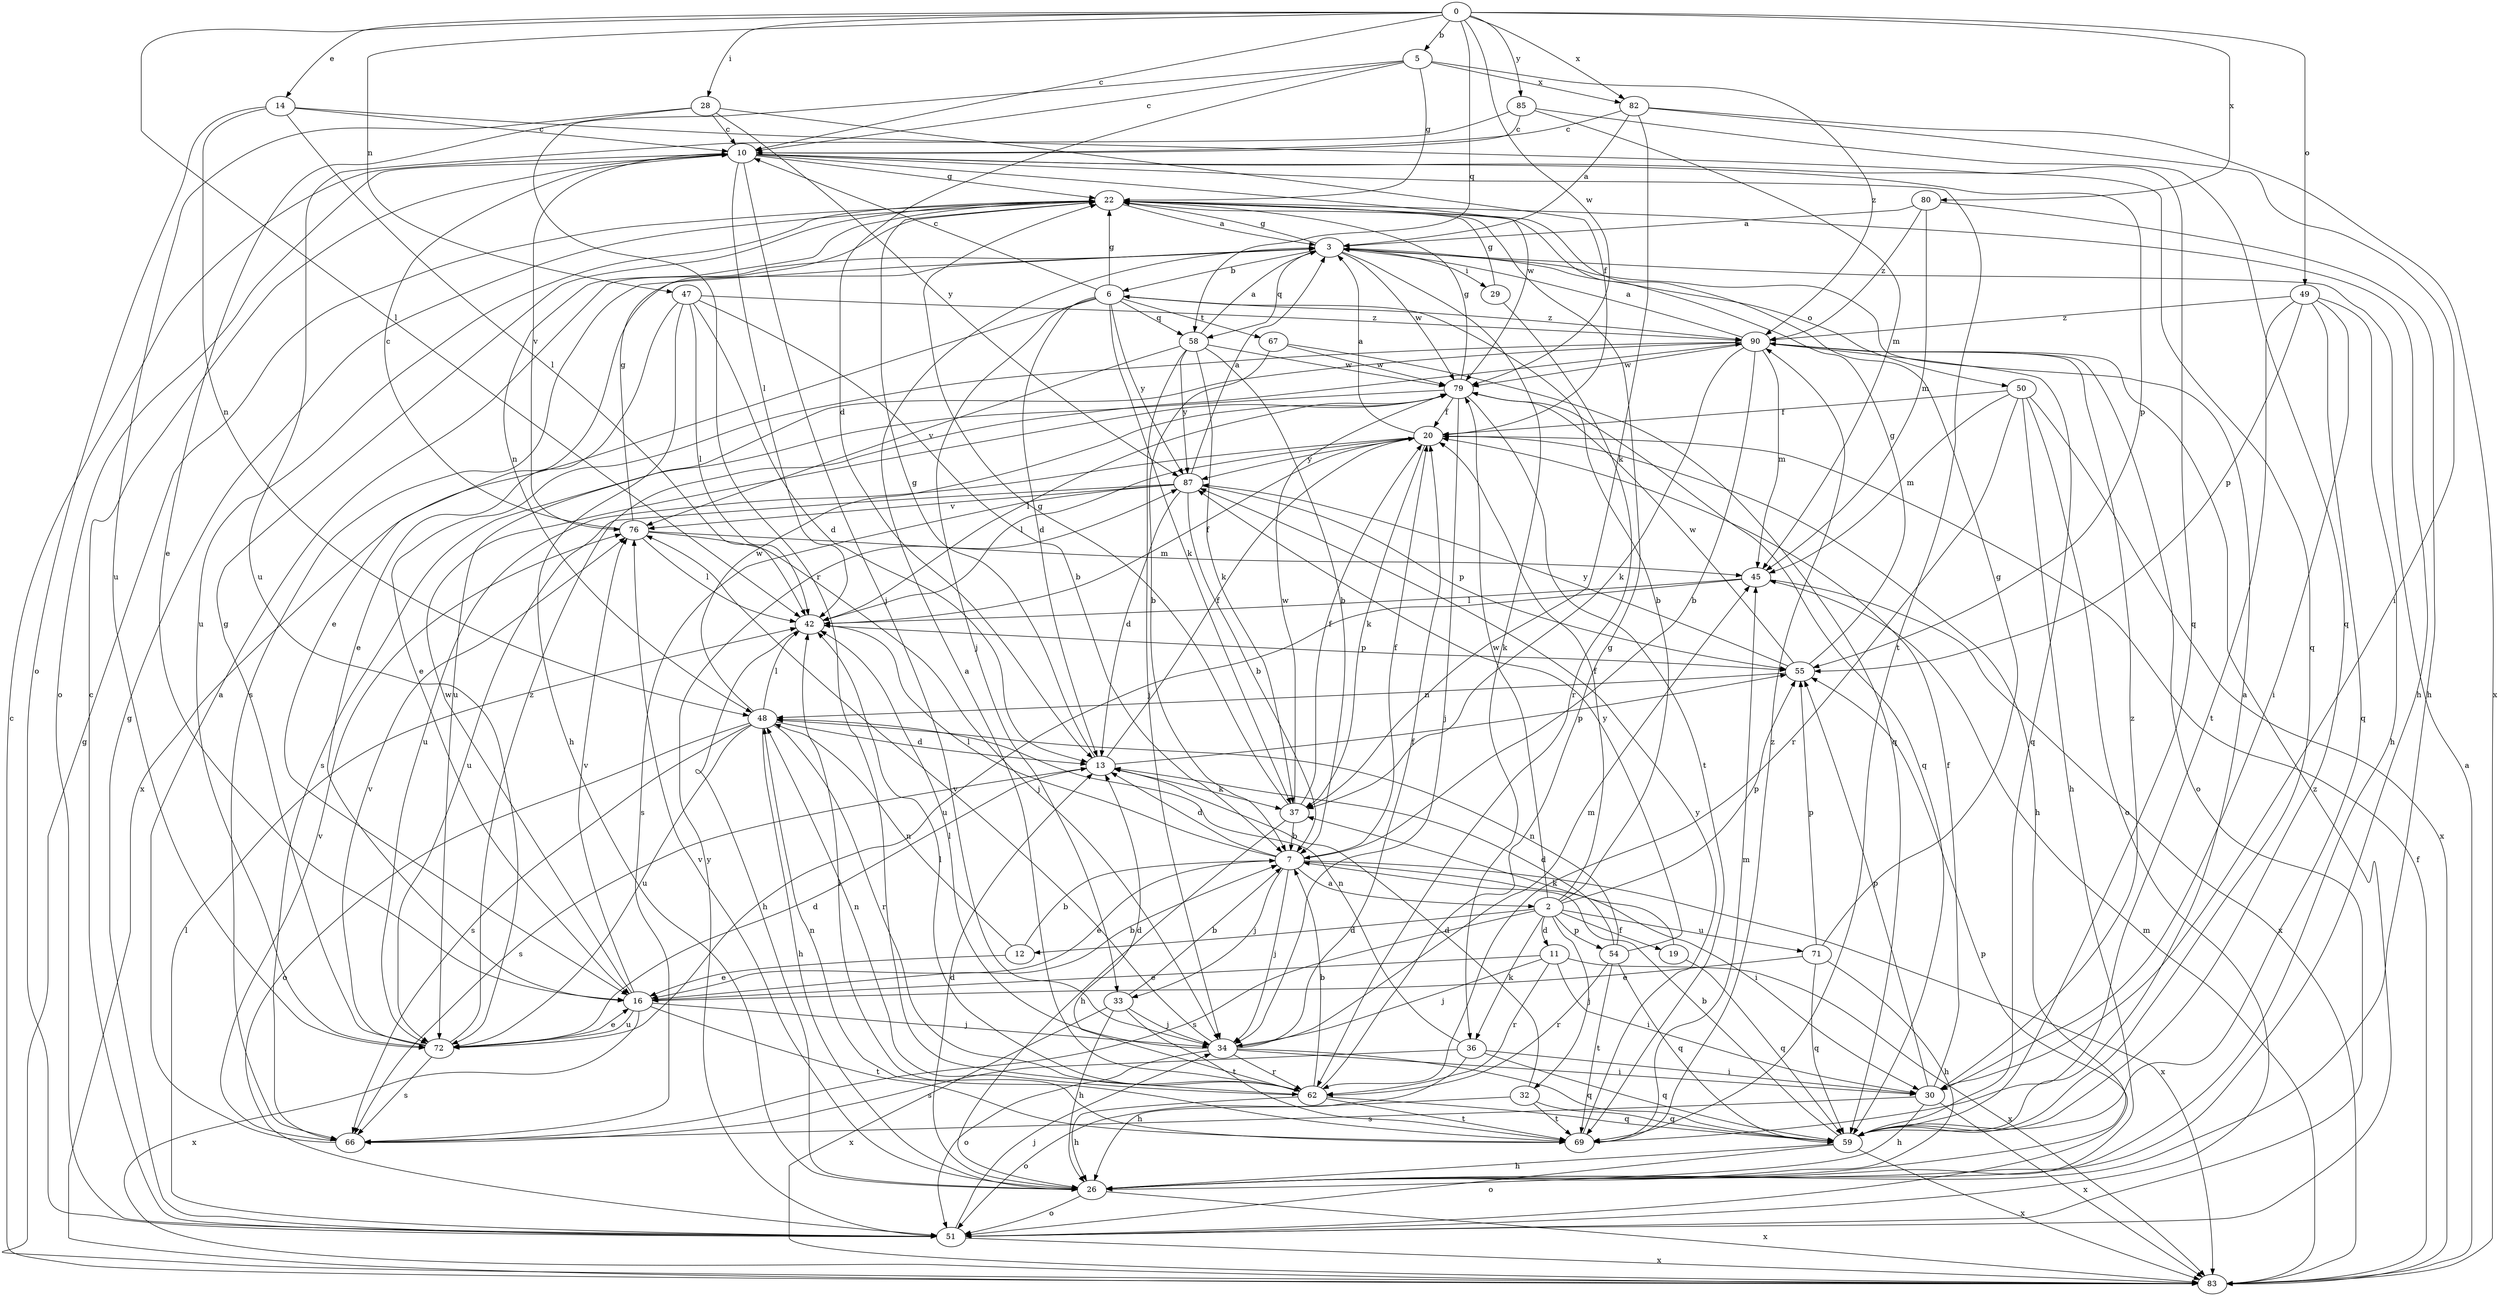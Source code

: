 strict digraph  {
0;
2;
3;
5;
6;
7;
10;
11;
12;
13;
14;
16;
19;
20;
22;
26;
28;
29;
30;
32;
33;
34;
36;
37;
42;
45;
47;
48;
49;
50;
51;
54;
55;
58;
59;
62;
66;
67;
69;
71;
72;
76;
79;
80;
82;
83;
85;
87;
90;
0 -> 5  [label=b];
0 -> 10  [label=c];
0 -> 14  [label=e];
0 -> 28  [label=i];
0 -> 42  [label=l];
0 -> 47  [label=n];
0 -> 49  [label=o];
0 -> 58  [label=q];
0 -> 79  [label=w];
0 -> 80  [label=x];
0 -> 82  [label=x];
0 -> 85  [label=y];
2 -> 6  [label=b];
2 -> 11  [label=d];
2 -> 12  [label=d];
2 -> 19  [label=f];
2 -> 20  [label=f];
2 -> 32  [label=j];
2 -> 36  [label=k];
2 -> 54  [label=p];
2 -> 55  [label=p];
2 -> 66  [label=s];
2 -> 71  [label=u];
2 -> 79  [label=w];
3 -> 6  [label=b];
3 -> 16  [label=e];
3 -> 22  [label=g];
3 -> 29  [label=i];
3 -> 36  [label=k];
3 -> 50  [label=o];
3 -> 58  [label=q];
3 -> 66  [label=s];
3 -> 79  [label=w];
5 -> 10  [label=c];
5 -> 13  [label=d];
5 -> 22  [label=g];
5 -> 62  [label=r];
5 -> 82  [label=x];
5 -> 90  [label=z];
6 -> 10  [label=c];
6 -> 13  [label=d];
6 -> 22  [label=g];
6 -> 33  [label=j];
6 -> 37  [label=k];
6 -> 58  [label=q];
6 -> 67  [label=t];
6 -> 83  [label=x];
6 -> 87  [label=y];
6 -> 90  [label=z];
7 -> 2  [label=a];
7 -> 13  [label=d];
7 -> 16  [label=e];
7 -> 20  [label=f];
7 -> 30  [label=i];
7 -> 33  [label=j];
7 -> 34  [label=j];
7 -> 42  [label=l];
7 -> 83  [label=x];
10 -> 22  [label=g];
10 -> 34  [label=j];
10 -> 42  [label=l];
10 -> 51  [label=o];
10 -> 55  [label=p];
10 -> 59  [label=q];
10 -> 69  [label=t];
10 -> 76  [label=v];
10 -> 79  [label=w];
11 -> 16  [label=e];
11 -> 30  [label=i];
11 -> 34  [label=j];
11 -> 62  [label=r];
11 -> 83  [label=x];
12 -> 7  [label=b];
12 -> 16  [label=e];
12 -> 48  [label=n];
13 -> 20  [label=f];
13 -> 22  [label=g];
13 -> 37  [label=k];
13 -> 55  [label=p];
13 -> 66  [label=s];
14 -> 10  [label=c];
14 -> 42  [label=l];
14 -> 48  [label=n];
14 -> 51  [label=o];
14 -> 59  [label=q];
16 -> 7  [label=b];
16 -> 34  [label=j];
16 -> 69  [label=t];
16 -> 72  [label=u];
16 -> 76  [label=v];
16 -> 79  [label=w];
16 -> 83  [label=x];
19 -> 37  [label=k];
19 -> 59  [label=q];
20 -> 3  [label=a];
20 -> 26  [label=h];
20 -> 37  [label=k];
20 -> 42  [label=l];
20 -> 72  [label=u];
20 -> 87  [label=y];
22 -> 3  [label=a];
22 -> 26  [label=h];
22 -> 48  [label=n];
22 -> 72  [label=u];
26 -> 13  [label=d];
26 -> 51  [label=o];
26 -> 76  [label=v];
26 -> 83  [label=x];
28 -> 10  [label=c];
28 -> 16  [label=e];
28 -> 20  [label=f];
28 -> 72  [label=u];
28 -> 87  [label=y];
29 -> 22  [label=g];
29 -> 62  [label=r];
30 -> 20  [label=f];
30 -> 26  [label=h];
30 -> 55  [label=p];
30 -> 66  [label=s];
30 -> 83  [label=x];
30 -> 90  [label=z];
32 -> 13  [label=d];
32 -> 51  [label=o];
32 -> 59  [label=q];
32 -> 69  [label=t];
33 -> 7  [label=b];
33 -> 26  [label=h];
33 -> 34  [label=j];
33 -> 69  [label=t];
33 -> 83  [label=x];
34 -> 20  [label=f];
34 -> 30  [label=i];
34 -> 42  [label=l];
34 -> 45  [label=m];
34 -> 51  [label=o];
34 -> 59  [label=q];
34 -> 62  [label=r];
34 -> 76  [label=v];
36 -> 26  [label=h];
36 -> 30  [label=i];
36 -> 48  [label=n];
36 -> 59  [label=q];
36 -> 66  [label=s];
37 -> 7  [label=b];
37 -> 20  [label=f];
37 -> 22  [label=g];
37 -> 26  [label=h];
37 -> 79  [label=w];
42 -> 20  [label=f];
42 -> 26  [label=h];
42 -> 55  [label=p];
45 -> 42  [label=l];
45 -> 72  [label=u];
45 -> 83  [label=x];
47 -> 7  [label=b];
47 -> 13  [label=d];
47 -> 16  [label=e];
47 -> 26  [label=h];
47 -> 42  [label=l];
47 -> 90  [label=z];
48 -> 13  [label=d];
48 -> 26  [label=h];
48 -> 42  [label=l];
48 -> 51  [label=o];
48 -> 62  [label=r];
48 -> 66  [label=s];
48 -> 72  [label=u];
48 -> 79  [label=w];
49 -> 26  [label=h];
49 -> 30  [label=i];
49 -> 55  [label=p];
49 -> 59  [label=q];
49 -> 69  [label=t];
49 -> 90  [label=z];
50 -> 20  [label=f];
50 -> 26  [label=h];
50 -> 45  [label=m];
50 -> 51  [label=o];
50 -> 62  [label=r];
50 -> 83  [label=x];
51 -> 10  [label=c];
51 -> 22  [label=g];
51 -> 34  [label=j];
51 -> 42  [label=l];
51 -> 55  [label=p];
51 -> 83  [label=x];
51 -> 87  [label=y];
51 -> 90  [label=z];
54 -> 13  [label=d];
54 -> 48  [label=n];
54 -> 59  [label=q];
54 -> 62  [label=r];
54 -> 69  [label=t];
54 -> 87  [label=y];
55 -> 22  [label=g];
55 -> 48  [label=n];
55 -> 79  [label=w];
55 -> 87  [label=y];
58 -> 3  [label=a];
58 -> 7  [label=b];
58 -> 34  [label=j];
58 -> 37  [label=k];
58 -> 76  [label=v];
58 -> 79  [label=w];
58 -> 87  [label=y];
59 -> 3  [label=a];
59 -> 7  [label=b];
59 -> 26  [label=h];
59 -> 51  [label=o];
59 -> 83  [label=x];
62 -> 3  [label=a];
62 -> 7  [label=b];
62 -> 13  [label=d];
62 -> 22  [label=g];
62 -> 26  [label=h];
62 -> 42  [label=l];
62 -> 48  [label=n];
62 -> 59  [label=q];
62 -> 69  [label=t];
66 -> 3  [label=a];
66 -> 76  [label=v];
67 -> 7  [label=b];
67 -> 59  [label=q];
67 -> 79  [label=w];
69 -> 42  [label=l];
69 -> 45  [label=m];
69 -> 48  [label=n];
69 -> 87  [label=y];
69 -> 90  [label=z];
71 -> 16  [label=e];
71 -> 22  [label=g];
71 -> 26  [label=h];
71 -> 55  [label=p];
71 -> 59  [label=q];
72 -> 13  [label=d];
72 -> 16  [label=e];
72 -> 22  [label=g];
72 -> 66  [label=s];
72 -> 76  [label=v];
72 -> 90  [label=z];
76 -> 10  [label=c];
76 -> 22  [label=g];
76 -> 34  [label=j];
76 -> 42  [label=l];
76 -> 45  [label=m];
79 -> 20  [label=f];
79 -> 22  [label=g];
79 -> 34  [label=j];
79 -> 42  [label=l];
79 -> 59  [label=q];
79 -> 66  [label=s];
79 -> 69  [label=t];
80 -> 3  [label=a];
80 -> 26  [label=h];
80 -> 45  [label=m];
80 -> 90  [label=z];
82 -> 3  [label=a];
82 -> 10  [label=c];
82 -> 30  [label=i];
82 -> 37  [label=k];
82 -> 83  [label=x];
83 -> 3  [label=a];
83 -> 10  [label=c];
83 -> 20  [label=f];
83 -> 22  [label=g];
83 -> 45  [label=m];
85 -> 10  [label=c];
85 -> 45  [label=m];
85 -> 59  [label=q];
85 -> 72  [label=u];
87 -> 3  [label=a];
87 -> 7  [label=b];
87 -> 13  [label=d];
87 -> 55  [label=p];
87 -> 66  [label=s];
87 -> 72  [label=u];
87 -> 76  [label=v];
90 -> 3  [label=a];
90 -> 7  [label=b];
90 -> 16  [label=e];
90 -> 37  [label=k];
90 -> 45  [label=m];
90 -> 51  [label=o];
90 -> 59  [label=q];
90 -> 72  [label=u];
90 -> 79  [label=w];
}
